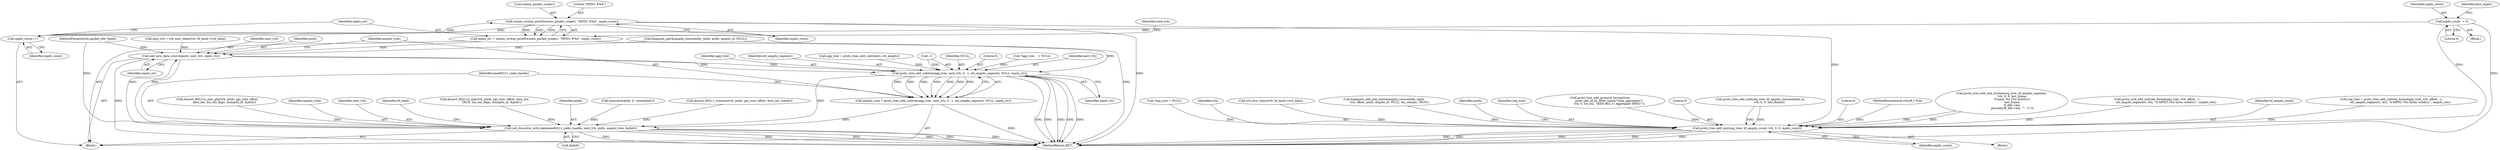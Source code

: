 digraph "0_wireshark_2c13e97d656c1c0ac4d76eb9d307664aae0e0cf7_0@API" {
"1000872" [label="(Call,wmem_strdup_printf(wmem_packet_scope(), \"MPDU #%d\", mpdu_count))"];
"1000868" [label="(Call,mpdu_count++)"];
"1000179" [label="(Call,mpdu_count  = 0)"];
"1000872" [label="(Call,wmem_strdup_printf(wmem_packet_scope(), \"MPDU #%d\", mpdu_count))"];
"1000870" [label="(Call,mpdu_str = wmem_strdup_printf(wmem_packet_scope(), \"MPDU #%d\", mpdu_count))"];
"1000883" [label="(Call,add_new_data_source(pinfo, next_tvb, mpdu_str))"];
"1000889" [label="(Call,proto_tree_add_subtree(agg_tree, next_tvb, 0, -1, ett_ampdu_segment, NULL, mpdu_str))"];
"1000887" [label="(Call,ampdu_tree = proto_tree_add_subtree(agg_tree, next_tvb, 0, -1, ett_ampdu_segment, NULL, mpdu_str))"];
"1000898" [label="(Call,call_dissector_with_data(ieee80211_radio_handle, next_tvb, pinfo, ampdu_tree, &phdr))"];
"1000910" [label="(Call,proto_tree_add_uint(seg_tree, hf_ampdu_count, tvb, 0, 0, mpdu_count))"];
"1000326" [label="(Call,memset(&phdr, 0, sizeof(phdr)))"];
"1000869" [label="(Identifier,mpdu_count)"];
"1000912" [label="(Identifier,hf_ampdu_count)"];
"1000889" [label="(Call,proto_tree_add_subtree(agg_tree, next_tvb, 0, -1, ett_ampdu_segment, NULL, mpdu_str))"];
"1000180" [label="(Identifier,mpdu_count)"];
"1000741" [label="(Call,seg_tree = proto_tree_add_subtree_format(ppi_tree, tvb, offset, -1,\n                    ett_ampdu_segments, &ti, \"A-MPDU (%u bytes w/hdrs):\", ampdu_len))"];
"1000896" [label="(Identifier,NULL)"];
"1000899" [label="(Identifier,ieee80211_radio_handle)"];
"1000910" [label="(Call,proto_tree_add_uint(seg_tree, hf_ampdu_count, tvb, 0, 0, mpdu_count))"];
"1000885" [label="(Identifier,next_tvb)"];
"1000181" [label="(Literal,0)"];
"1000384" [label="(Call,dissect_80211_common(tvb, pinfo, ppi_tree, offset, data_len, &phdr))"];
"1000409" [label="(Call,dissect_80211n_mac_phy(tvb, pinfo, ppi_tree, offset,\n                data_len, &n_ext_flags, &ampdu_id, &phdr))"];
"1000824" [label="(Call,proto_tree_add_uint(seg_tree, hf_ampdu_reassembled_in,\n                    tvb, 0, 0, last_frame))"];
"1000136" [label="(Call,*seg_tree = NULL)"];
"1000973" [label="(MethodReturn,RET)"];
"1000892" [label="(Literal,0)"];
"1000913" [label="(Identifier,tvb)"];
"1000886" [label="(Identifier,mpdu_str)"];
"1000873" [label="(Call,wmem_packet_scope())"];
"1000144" [label="(Call,*agg_tree    = NULL)"];
"1000878" [label="(Call,tvb_new_chain(tvb, fd_head->tvb_data))"];
"1000884" [label="(Identifier,pinfo)"];
"1000903" [label="(Call,&phdr)"];
"1000710" [label="(Call,fragment_add_seq_next(&ampdu_reassembly_table,\n            tvb, offset, pinfo, ampdu_id, NULL, len_remain, TRUE))"];
"1000902" [label="(Identifier,ampdu_tree)"];
"1000891" [label="(Identifier,next_tvb)"];
"1000890" [label="(Identifier,agg_tree)"];
"1000919" [label="(Identifier,pinfo)"];
"1000895" [label="(Identifier,ett_ampdu_segment)"];
"1000916" [label="(Identifier,mpdu_count)"];
"1000887" [label="(Call,ampdu_tree = proto_tree_add_subtree(agg_tree, next_tvb, 0, -1, ett_ampdu_segment, NULL, mpdu_str))"];
"1000911" [label="(Identifier,seg_tree)"];
"1000843" [label="(Call,proto_tree_add_protocol_format(tree,\n                    proto_get_id_by_filter_name(\"wlan_aggregate\"),\n                    tvb, 0, tot_len, \"IEEE 802.11 Aggregate MPDU\"))"];
"1000871" [label="(Identifier,mpdu_str)"];
"1000867" [label="(Block,)"];
"1000888" [label="(Identifier,ampdu_tree)"];
"1000872" [label="(Call,wmem_strdup_printf(wmem_packet_scope(), \"MPDU #%d\", mpdu_count))"];
"1000185" [label="(Identifier,first_mpdu)"];
"1000851" [label="(Call,agg_tree = proto_item_add_subtree(ti, ett_ampdu))"];
"1000900" [label="(Identifier,next_tvb)"];
"1000874" [label="(Literal,\"MPDU #%d\")"];
"1000179" [label="(Call,mpdu_count  = 0)"];
"1000727" [label="(Call,fragment_get(&ampdu_reassembly_table, pinfo, ampdu_id, NULL))"];
"1000914" [label="(Literal,0)"];
"1000126" [label="(Block,)"];
"1000906" [label="(Identifier,fd_head)"];
"1000915" [label="(Literal,0)"];
"1000837" [label="(Block,)"];
"1000123" [label="(MethodParameterIn,tvbuff_t *tvb)"];
"1000870" [label="(Call,mpdu_str = wmem_strdup_printf(wmem_packet_scope(), \"MPDU #%d\", mpdu_count))"];
"1000893" [label="(Call,-1)"];
"1000124" [label="(MethodParameterIn,packet_info *pinfo)"];
"1000394" [label="(Call,dissect_80211n_mac(tvb, pinfo, ppi_tree, offset, data_len,\n                TRUE, &n_ext_flags, &ampdu_id, &phdr))"];
"1000868" [label="(Call,mpdu_count++)"];
"1000876" [label="(Call,next_tvb = tvb_new_chain(tvb, fd_head->tvb_data))"];
"1000901" [label="(Identifier,pinfo)"];
"1000877" [label="(Identifier,next_tvb)"];
"1000898" [label="(Call,call_dissector_with_data(ieee80211_radio_handle, next_tvb, pinfo, ampdu_tree, &phdr))"];
"1000897" [label="(Identifier,mpdu_str)"];
"1000791" [label="(Call,proto_tree_add_uint_format(seg_tree, hf_ampdu_segment,\n                        tvb, 0, 0, last_frame,\n                        \"Frame: %u (%u byte%s)\",\n                        last_frame,\n                        ft_fdh->len,\n                        plurality(ft_fdh->len, \"\", \"s\")))"];
"1000743" [label="(Call,proto_tree_add_subtree_format(ppi_tree, tvb, offset, -1,\n                    ett_ampdu_segments, &ti, \"A-MPDU (%u bytes w/hdrs):\", ampdu_len))"];
"1000883" [label="(Call,add_new_data_source(pinfo, next_tvb, mpdu_str))"];
"1000875" [label="(Identifier,mpdu_count)"];
"1000872" -> "1000870"  [label="AST: "];
"1000872" -> "1000875"  [label="CFG: "];
"1000873" -> "1000872"  [label="AST: "];
"1000874" -> "1000872"  [label="AST: "];
"1000875" -> "1000872"  [label="AST: "];
"1000870" -> "1000872"  [label="CFG: "];
"1000872" -> "1000973"  [label="DDG: "];
"1000872" -> "1000868"  [label="DDG: "];
"1000872" -> "1000870"  [label="DDG: "];
"1000872" -> "1000870"  [label="DDG: "];
"1000872" -> "1000870"  [label="DDG: "];
"1000868" -> "1000872"  [label="DDG: "];
"1000872" -> "1000910"  [label="DDG: "];
"1000868" -> "1000867"  [label="AST: "];
"1000868" -> "1000869"  [label="CFG: "];
"1000869" -> "1000868"  [label="AST: "];
"1000871" -> "1000868"  [label="CFG: "];
"1000179" -> "1000868"  [label="DDG: "];
"1000179" -> "1000126"  [label="AST: "];
"1000179" -> "1000181"  [label="CFG: "];
"1000180" -> "1000179"  [label="AST: "];
"1000181" -> "1000179"  [label="AST: "];
"1000185" -> "1000179"  [label="CFG: "];
"1000179" -> "1000973"  [label="DDG: "];
"1000179" -> "1000910"  [label="DDG: "];
"1000870" -> "1000867"  [label="AST: "];
"1000871" -> "1000870"  [label="AST: "];
"1000877" -> "1000870"  [label="CFG: "];
"1000870" -> "1000973"  [label="DDG: "];
"1000870" -> "1000883"  [label="DDG: "];
"1000883" -> "1000867"  [label="AST: "];
"1000883" -> "1000886"  [label="CFG: "];
"1000884" -> "1000883"  [label="AST: "];
"1000885" -> "1000883"  [label="AST: "];
"1000886" -> "1000883"  [label="AST: "];
"1000888" -> "1000883"  [label="CFG: "];
"1000883" -> "1000973"  [label="DDG: "];
"1000727" -> "1000883"  [label="DDG: "];
"1000898" -> "1000883"  [label="DDG: "];
"1000124" -> "1000883"  [label="DDG: "];
"1000876" -> "1000883"  [label="DDG: "];
"1000883" -> "1000889"  [label="DDG: "];
"1000883" -> "1000889"  [label="DDG: "];
"1000883" -> "1000898"  [label="DDG: "];
"1000889" -> "1000887"  [label="AST: "];
"1000889" -> "1000897"  [label="CFG: "];
"1000890" -> "1000889"  [label="AST: "];
"1000891" -> "1000889"  [label="AST: "];
"1000892" -> "1000889"  [label="AST: "];
"1000893" -> "1000889"  [label="AST: "];
"1000895" -> "1000889"  [label="AST: "];
"1000896" -> "1000889"  [label="AST: "];
"1000897" -> "1000889"  [label="AST: "];
"1000887" -> "1000889"  [label="CFG: "];
"1000889" -> "1000973"  [label="DDG: "];
"1000889" -> "1000973"  [label="DDG: "];
"1000889" -> "1000973"  [label="DDG: "];
"1000889" -> "1000973"  [label="DDG: "];
"1000889" -> "1000973"  [label="DDG: "];
"1000889" -> "1000887"  [label="DDG: "];
"1000889" -> "1000887"  [label="DDG: "];
"1000889" -> "1000887"  [label="DDG: "];
"1000889" -> "1000887"  [label="DDG: "];
"1000889" -> "1000887"  [label="DDG: "];
"1000889" -> "1000887"  [label="DDG: "];
"1000889" -> "1000887"  [label="DDG: "];
"1000851" -> "1000889"  [label="DDG: "];
"1000144" -> "1000889"  [label="DDG: "];
"1000893" -> "1000889"  [label="DDG: "];
"1000727" -> "1000889"  [label="DDG: "];
"1000889" -> "1000898"  [label="DDG: "];
"1000887" -> "1000867"  [label="AST: "];
"1000888" -> "1000887"  [label="AST: "];
"1000899" -> "1000887"  [label="CFG: "];
"1000887" -> "1000973"  [label="DDG: "];
"1000887" -> "1000898"  [label="DDG: "];
"1000898" -> "1000867"  [label="AST: "];
"1000898" -> "1000903"  [label="CFG: "];
"1000899" -> "1000898"  [label="AST: "];
"1000900" -> "1000898"  [label="AST: "];
"1000901" -> "1000898"  [label="AST: "];
"1000902" -> "1000898"  [label="AST: "];
"1000903" -> "1000898"  [label="AST: "];
"1000906" -> "1000898"  [label="CFG: "];
"1000898" -> "1000973"  [label="DDG: "];
"1000898" -> "1000973"  [label="DDG: "];
"1000898" -> "1000973"  [label="DDG: "];
"1000898" -> "1000973"  [label="DDG: "];
"1000898" -> "1000973"  [label="DDG: "];
"1000898" -> "1000973"  [label="DDG: "];
"1000124" -> "1000898"  [label="DDG: "];
"1000394" -> "1000898"  [label="DDG: "];
"1000384" -> "1000898"  [label="DDG: "];
"1000326" -> "1000898"  [label="DDG: "];
"1000409" -> "1000898"  [label="DDG: "];
"1000910" -> "1000837"  [label="AST: "];
"1000910" -> "1000916"  [label="CFG: "];
"1000911" -> "1000910"  [label="AST: "];
"1000912" -> "1000910"  [label="AST: "];
"1000913" -> "1000910"  [label="AST: "];
"1000914" -> "1000910"  [label="AST: "];
"1000915" -> "1000910"  [label="AST: "];
"1000916" -> "1000910"  [label="AST: "];
"1000919" -> "1000910"  [label="CFG: "];
"1000910" -> "1000973"  [label="DDG: "];
"1000910" -> "1000973"  [label="DDG: "];
"1000910" -> "1000973"  [label="DDG: "];
"1000910" -> "1000973"  [label="DDG: "];
"1000910" -> "1000973"  [label="DDG: "];
"1000741" -> "1000910"  [label="DDG: "];
"1000791" -> "1000910"  [label="DDG: "];
"1000791" -> "1000910"  [label="DDG: "];
"1000824" -> "1000910"  [label="DDG: "];
"1000824" -> "1000910"  [label="DDG: "];
"1000136" -> "1000910"  [label="DDG: "];
"1000743" -> "1000910"  [label="DDG: "];
"1000710" -> "1000910"  [label="DDG: "];
"1000878" -> "1000910"  [label="DDG: "];
"1000843" -> "1000910"  [label="DDG: "];
"1000123" -> "1000910"  [label="DDG: "];
}
